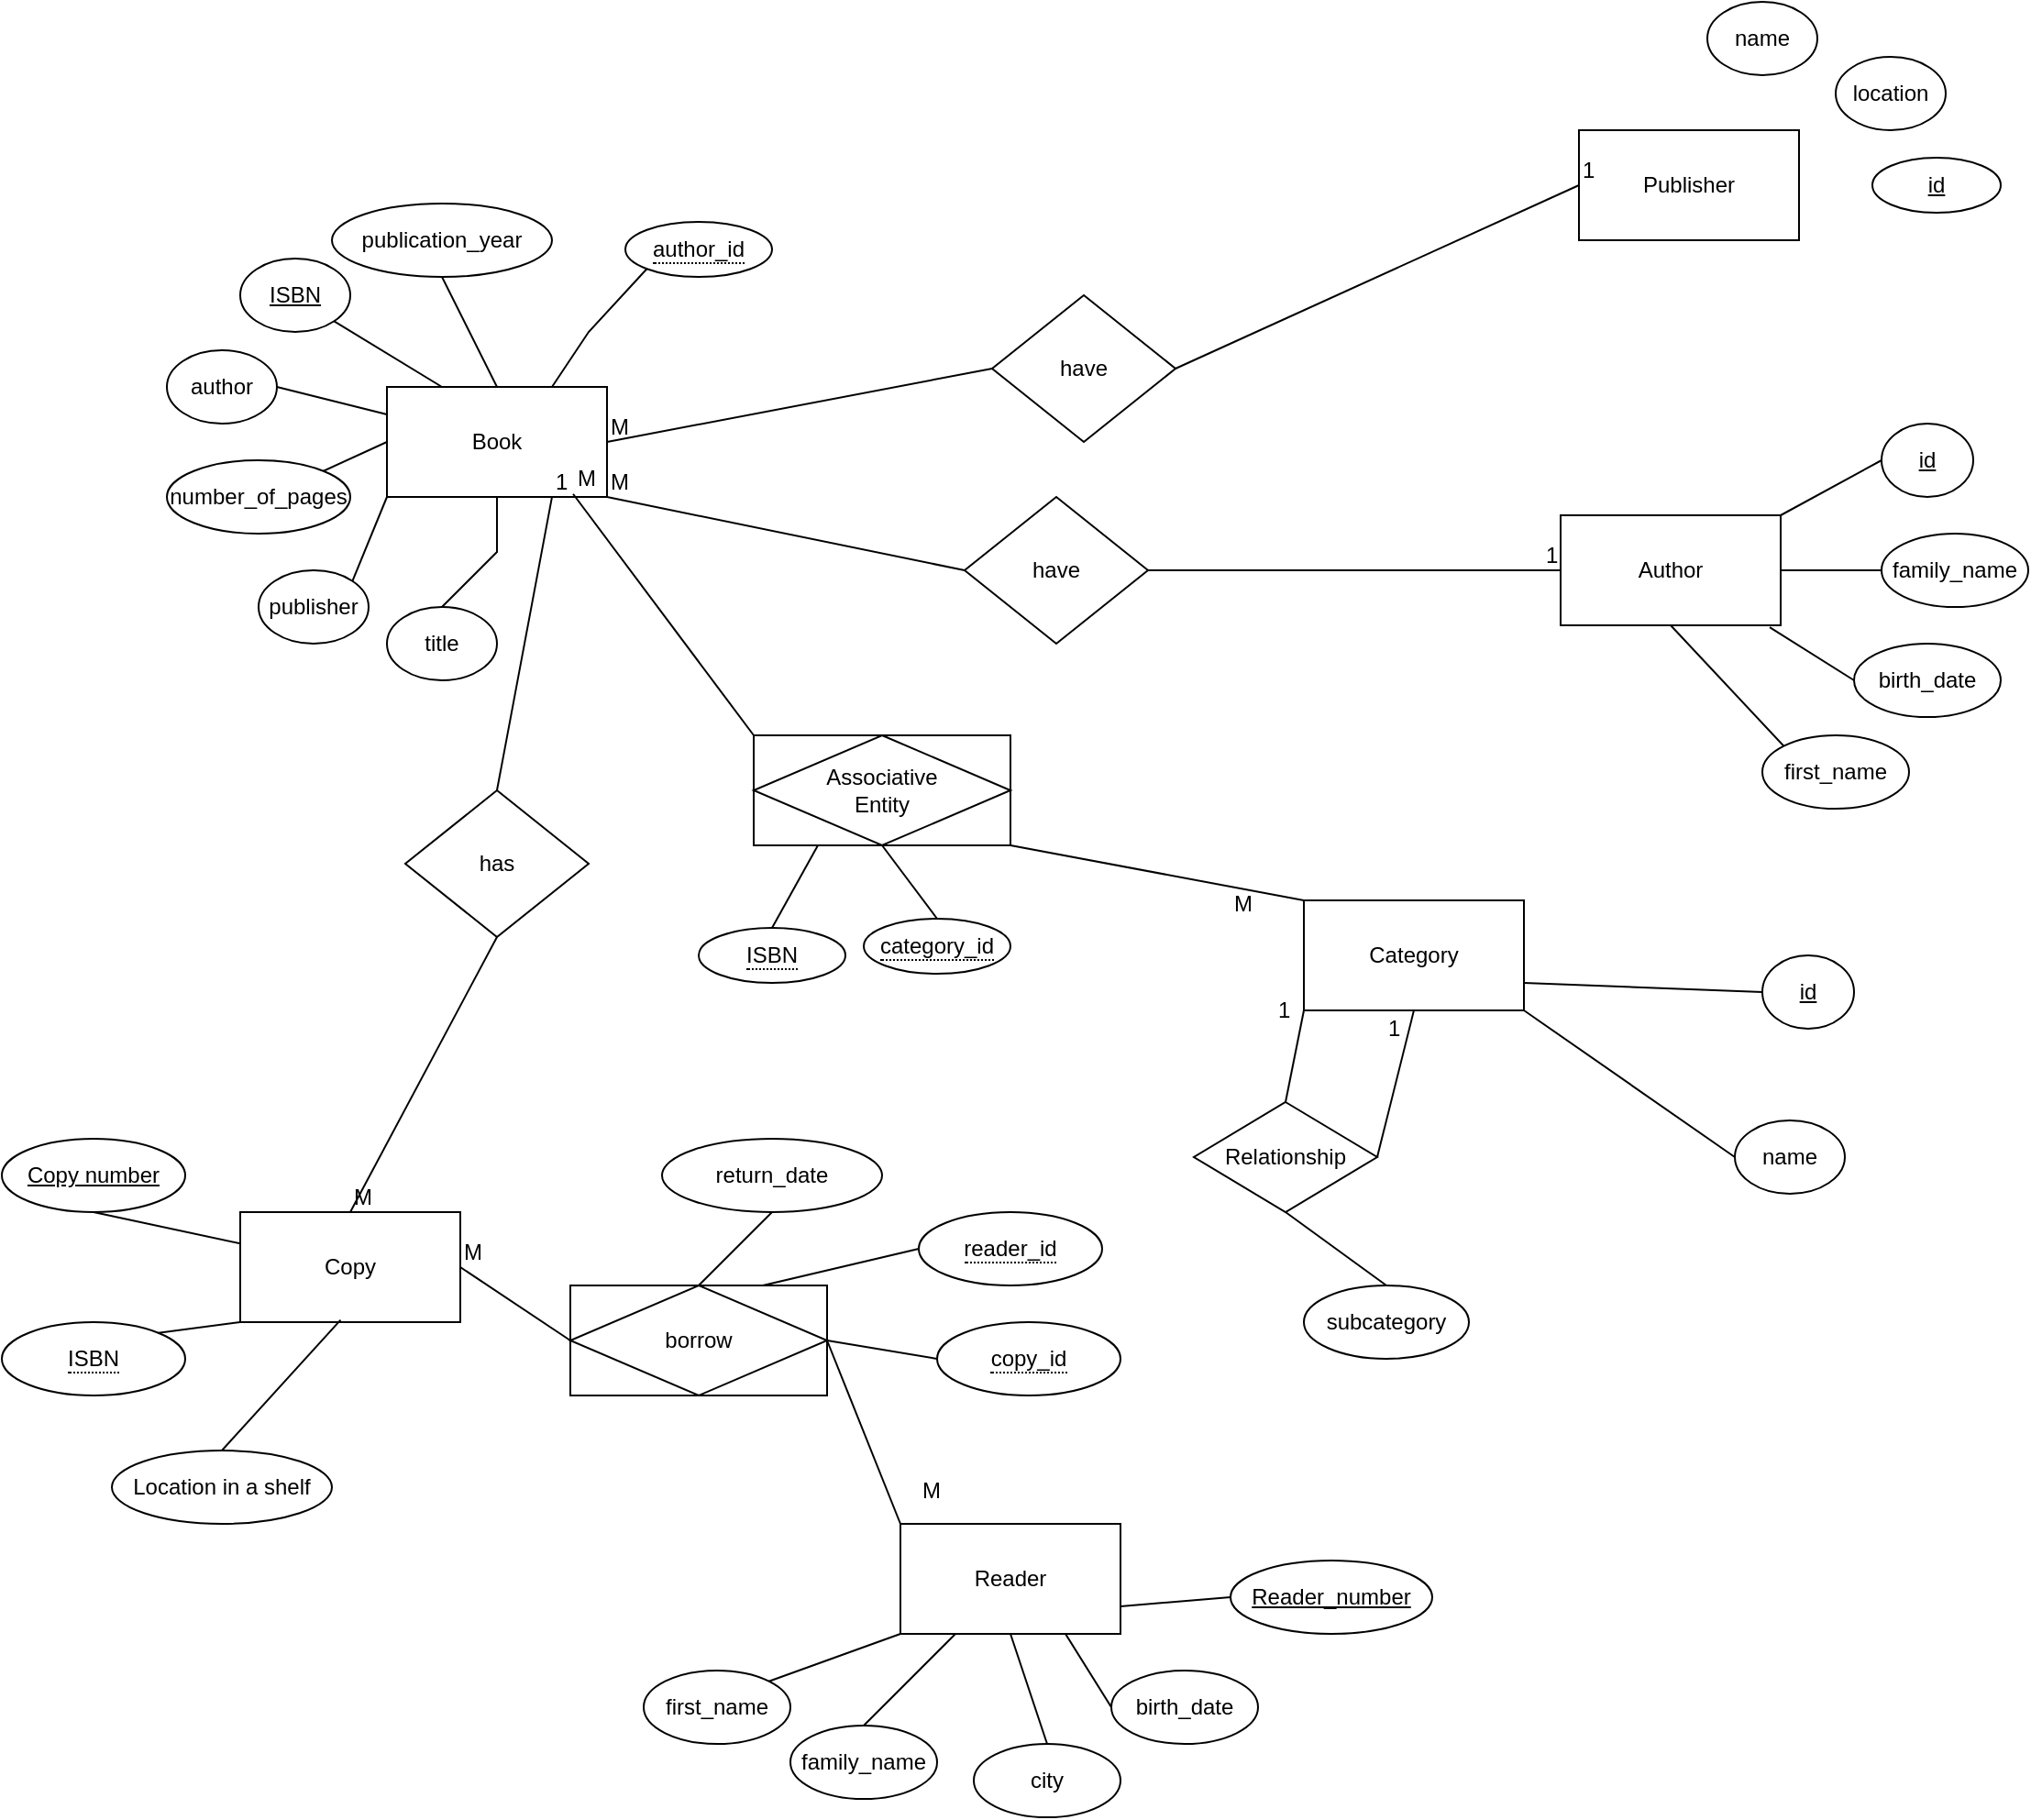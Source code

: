 <mxfile version="21.2.8" type="device">
  <diagram name="Page-1" id="m1ZXuR15QqlD00_VXt2B">
    <mxGraphModel dx="1405" dy="994" grid="1" gridSize="10" guides="1" tooltips="1" connect="1" arrows="1" fold="1" page="1" pageScale="1" pageWidth="850" pageHeight="1100" math="0" shadow="0">
      <root>
        <mxCell id="0" />
        <mxCell id="1" parent="0" />
        <mxCell id="2bNUJM0Tw6NKzzx5I3rB-2" value="Reader" style="rounded=0;whiteSpace=wrap;html=1;" vertex="1" parent="1">
          <mxGeometry x="290" y="850" width="120" height="60" as="geometry" />
        </mxCell>
        <mxCell id="2bNUJM0Tw6NKzzx5I3rB-3" value="Category" style="rounded=0;whiteSpace=wrap;html=1;" vertex="1" parent="1">
          <mxGeometry x="510" y="510" width="120" height="60" as="geometry" />
        </mxCell>
        <mxCell id="2bNUJM0Tw6NKzzx5I3rB-4" value="Author" style="rounded=0;whiteSpace=wrap;html=1;" vertex="1" parent="1">
          <mxGeometry x="650" y="300" width="120" height="60" as="geometry" />
        </mxCell>
        <mxCell id="2bNUJM0Tw6NKzzx5I3rB-5" value="Publisher" style="rounded=0;whiteSpace=wrap;html=1;" vertex="1" parent="1">
          <mxGeometry x="660" y="90" width="120" height="60" as="geometry" />
        </mxCell>
        <mxCell id="2bNUJM0Tw6NKzzx5I3rB-6" value="Copy" style="rounded=0;whiteSpace=wrap;html=1;" vertex="1" parent="1">
          <mxGeometry x="-70" y="680" width="120" height="60" as="geometry" />
        </mxCell>
        <mxCell id="2bNUJM0Tw6NKzzx5I3rB-7" value="Book" style="rounded=0;whiteSpace=wrap;html=1;" vertex="1" parent="1">
          <mxGeometry x="10" y="230" width="120" height="60" as="geometry" />
        </mxCell>
        <mxCell id="2bNUJM0Tw6NKzzx5I3rB-9" value="&lt;u&gt;ISBN&lt;/u&gt;" style="ellipse;whiteSpace=wrap;html=1;" vertex="1" parent="1">
          <mxGeometry x="-70" y="160" width="60" height="40" as="geometry" />
        </mxCell>
        <mxCell id="2bNUJM0Tw6NKzzx5I3rB-10" value="publication_year" style="ellipse;whiteSpace=wrap;html=1;" vertex="1" parent="1">
          <mxGeometry x="-20" y="130" width="120" height="40" as="geometry" />
        </mxCell>
        <mxCell id="2bNUJM0Tw6NKzzx5I3rB-12" value="title" style="ellipse;whiteSpace=wrap;html=1;" vertex="1" parent="1">
          <mxGeometry x="10" y="350" width="60" height="40" as="geometry" />
        </mxCell>
        <mxCell id="2bNUJM0Tw6NKzzx5I3rB-13" value="author" style="ellipse;whiteSpace=wrap;html=1;" vertex="1" parent="1">
          <mxGeometry x="-110" y="210" width="60" height="40" as="geometry" />
        </mxCell>
        <mxCell id="2bNUJM0Tw6NKzzx5I3rB-14" value="number_of_pages" style="ellipse;whiteSpace=wrap;html=1;" vertex="1" parent="1">
          <mxGeometry x="-110" y="270" width="100" height="40" as="geometry" />
        </mxCell>
        <mxCell id="2bNUJM0Tw6NKzzx5I3rB-15" value="publisher" style="ellipse;whiteSpace=wrap;html=1;" vertex="1" parent="1">
          <mxGeometry x="-60" y="330" width="60" height="40" as="geometry" />
        </mxCell>
        <mxCell id="2bNUJM0Tw6NKzzx5I3rB-16" value="&lt;u&gt;Copy number&lt;/u&gt;" style="ellipse;whiteSpace=wrap;html=1;" vertex="1" parent="1">
          <mxGeometry x="-200" y="640" width="100" height="40" as="geometry" />
        </mxCell>
        <mxCell id="2bNUJM0Tw6NKzzx5I3rB-17" value="Location in a shelf" style="ellipse;whiteSpace=wrap;html=1;" vertex="1" parent="1">
          <mxGeometry x="-140" y="810" width="120" height="40" as="geometry" />
        </mxCell>
        <mxCell id="2bNUJM0Tw6NKzzx5I3rB-19" value="&lt;span style=&quot;border-bottom: 1px dotted&quot;&gt;ISBN&lt;/span&gt;" style="ellipse;whiteSpace=wrap;html=1;align=center;" vertex="1" parent="1">
          <mxGeometry x="-200" y="740" width="100" height="40" as="geometry" />
        </mxCell>
        <mxCell id="2bNUJM0Tw6NKzzx5I3rB-21" value="name" style="ellipse;whiteSpace=wrap;html=1;" vertex="1" parent="1">
          <mxGeometry x="730" y="20" width="60" height="40" as="geometry" />
        </mxCell>
        <mxCell id="2bNUJM0Tw6NKzzx5I3rB-22" value="location" style="ellipse;whiteSpace=wrap;html=1;" vertex="1" parent="1">
          <mxGeometry x="800" y="50" width="60" height="40" as="geometry" />
        </mxCell>
        <mxCell id="2bNUJM0Tw6NKzzx5I3rB-23" value="id" style="ellipse;whiteSpace=wrap;html=1;align=center;fontStyle=4;" vertex="1" parent="1">
          <mxGeometry x="820" y="105" width="70" height="30" as="geometry" />
        </mxCell>
        <mxCell id="2bNUJM0Tw6NKzzx5I3rB-24" value="id" style="ellipse;whiteSpace=wrap;html=1;align=center;fontStyle=4;" vertex="1" parent="1">
          <mxGeometry x="825" y="250" width="50" height="40" as="geometry" />
        </mxCell>
        <mxCell id="2bNUJM0Tw6NKzzx5I3rB-25" value="first_name" style="ellipse;whiteSpace=wrap;html=1;align=center;" vertex="1" parent="1">
          <mxGeometry x="760" y="420" width="80" height="40" as="geometry" />
        </mxCell>
        <mxCell id="2bNUJM0Tw6NKzzx5I3rB-27" value="birth_date" style="ellipse;whiteSpace=wrap;html=1;align=center;" vertex="1" parent="1">
          <mxGeometry x="810" y="370" width="80" height="40" as="geometry" />
        </mxCell>
        <mxCell id="2bNUJM0Tw6NKzzx5I3rB-29" value="name" style="ellipse;whiteSpace=wrap;html=1;" vertex="1" parent="1">
          <mxGeometry x="745" y="630" width="60" height="40" as="geometry" />
        </mxCell>
        <mxCell id="2bNUJM0Tw6NKzzx5I3rB-32" value="id" style="ellipse;whiteSpace=wrap;html=1;align=center;fontStyle=4;" vertex="1" parent="1">
          <mxGeometry x="760" y="540" width="50" height="40" as="geometry" />
        </mxCell>
        <mxCell id="2bNUJM0Tw6NKzzx5I3rB-33" value="subcategory" style="ellipse;whiteSpace=wrap;html=1;" vertex="1" parent="1">
          <mxGeometry x="510" y="720" width="90" height="40" as="geometry" />
        </mxCell>
        <mxCell id="2bNUJM0Tw6NKzzx5I3rB-34" value="first_name" style="ellipse;whiteSpace=wrap;html=1;align=center;" vertex="1" parent="1">
          <mxGeometry x="150" y="930" width="80" height="40" as="geometry" />
        </mxCell>
        <mxCell id="2bNUJM0Tw6NKzzx5I3rB-35" value="family_name" style="ellipse;whiteSpace=wrap;html=1;align=center;" vertex="1" parent="1">
          <mxGeometry x="230" y="960" width="80" height="40" as="geometry" />
        </mxCell>
        <mxCell id="2bNUJM0Tw6NKzzx5I3rB-36" value="city" style="ellipse;whiteSpace=wrap;html=1;align=center;" vertex="1" parent="1">
          <mxGeometry x="330" y="970" width="80" height="40" as="geometry" />
        </mxCell>
        <mxCell id="2bNUJM0Tw6NKzzx5I3rB-37" value="birth_date" style="ellipse;whiteSpace=wrap;html=1;align=center;" vertex="1" parent="1">
          <mxGeometry x="405" y="930" width="80" height="40" as="geometry" />
        </mxCell>
        <mxCell id="2bNUJM0Tw6NKzzx5I3rB-38" value="&lt;u&gt;Reader_number&lt;/u&gt;" style="ellipse;whiteSpace=wrap;html=1;align=center;" vertex="1" parent="1">
          <mxGeometry x="470" y="870" width="110" height="40" as="geometry" />
        </mxCell>
        <mxCell id="2bNUJM0Tw6NKzzx5I3rB-40" value="" style="endArrow=none;html=1;rounded=0;entryX=0.5;entryY=0;entryDx=0;entryDy=0;exitX=0.75;exitY=1;exitDx=0;exitDy=0;" edge="1" parent="1" source="2bNUJM0Tw6NKzzx5I3rB-7" target="2bNUJM0Tw6NKzzx5I3rB-43">
          <mxGeometry relative="1" as="geometry">
            <mxPoint x="250" y="300" as="sourcePoint" />
            <mxPoint x="410" y="300" as="targetPoint" />
          </mxGeometry>
        </mxCell>
        <mxCell id="2bNUJM0Tw6NKzzx5I3rB-41" value="1" style="resizable=0;html=1;whiteSpace=wrap;align=left;verticalAlign=bottom;" connectable="0" vertex="1" parent="2bNUJM0Tw6NKzzx5I3rB-40">
          <mxGeometry x="-1" relative="1" as="geometry" />
        </mxCell>
        <mxCell id="2bNUJM0Tw6NKzzx5I3rB-43" value="has" style="rhombus;whiteSpace=wrap;html=1;" vertex="1" parent="1">
          <mxGeometry x="20" y="450" width="100" height="80" as="geometry" />
        </mxCell>
        <mxCell id="2bNUJM0Tw6NKzzx5I3rB-46" value="" style="endArrow=none;html=1;rounded=0;entryX=0.5;entryY=1;entryDx=0;entryDy=0;exitX=0.5;exitY=0;exitDx=0;exitDy=0;" edge="1" parent="1" source="2bNUJM0Tw6NKzzx5I3rB-6" target="2bNUJM0Tw6NKzzx5I3rB-43">
          <mxGeometry relative="1" as="geometry">
            <mxPoint x="140" y="240" as="sourcePoint" />
            <mxPoint x="280" y="170" as="targetPoint" />
          </mxGeometry>
        </mxCell>
        <mxCell id="2bNUJM0Tw6NKzzx5I3rB-47" value="M" style="resizable=0;html=1;whiteSpace=wrap;align=left;verticalAlign=bottom;" connectable="0" vertex="1" parent="2bNUJM0Tw6NKzzx5I3rB-46">
          <mxGeometry x="-1" relative="1" as="geometry" />
        </mxCell>
        <mxCell id="2bNUJM0Tw6NKzzx5I3rB-48" value="" style="resizable=0;html=1;whiteSpace=wrap;align=right;verticalAlign=bottom;" connectable="0" vertex="1" parent="2bNUJM0Tw6NKzzx5I3rB-46">
          <mxGeometry x="1" relative="1" as="geometry" />
        </mxCell>
        <mxCell id="2bNUJM0Tw6NKzzx5I3rB-50" value="" style="endArrow=none;html=1;rounded=0;entryX=0.5;entryY=0;entryDx=0;entryDy=0;exitX=0.456;exitY=0.98;exitDx=0;exitDy=0;exitPerimeter=0;" edge="1" parent="1" source="2bNUJM0Tw6NKzzx5I3rB-6" target="2bNUJM0Tw6NKzzx5I3rB-17">
          <mxGeometry width="50" height="50" relative="1" as="geometry">
            <mxPoint x="-120" y="640" as="sourcePoint" />
            <mxPoint x="-70" y="590" as="targetPoint" />
          </mxGeometry>
        </mxCell>
        <mxCell id="2bNUJM0Tw6NKzzx5I3rB-51" value="" style="endArrow=none;html=1;rounded=0;entryX=0.5;entryY=1;entryDx=0;entryDy=0;" edge="1" parent="1" source="2bNUJM0Tw6NKzzx5I3rB-6" target="2bNUJM0Tw6NKzzx5I3rB-16">
          <mxGeometry width="50" height="50" relative="1" as="geometry">
            <mxPoint x="-10" y="610" as="sourcePoint" />
            <mxPoint x="-78" y="574" as="targetPoint" />
          </mxGeometry>
        </mxCell>
        <mxCell id="2bNUJM0Tw6NKzzx5I3rB-52" value="" style="endArrow=none;html=1;rounded=0;entryX=1;entryY=0;entryDx=0;entryDy=0;exitX=0;exitY=1;exitDx=0;exitDy=0;" edge="1" parent="1" source="2bNUJM0Tw6NKzzx5I3rB-6" target="2bNUJM0Tw6NKzzx5I3rB-19">
          <mxGeometry width="50" height="50" relative="1" as="geometry">
            <mxPoint x="20" y="610" as="sourcePoint" />
            <mxPoint y="540" as="targetPoint" />
          </mxGeometry>
        </mxCell>
        <mxCell id="2bNUJM0Tw6NKzzx5I3rB-53" value="" style="endArrow=none;html=1;rounded=0;entryX=0.5;entryY=1;entryDx=0;entryDy=0;exitX=0.5;exitY=0;exitDx=0;exitDy=0;" edge="1" parent="1" source="2bNUJM0Tw6NKzzx5I3rB-7" target="2bNUJM0Tw6NKzzx5I3rB-10">
          <mxGeometry width="50" height="50" relative="1" as="geometry">
            <mxPoint x="120" y="230" as="sourcePoint" />
            <mxPoint x="170" y="180" as="targetPoint" />
          </mxGeometry>
        </mxCell>
        <mxCell id="2bNUJM0Tw6NKzzx5I3rB-54" value="" style="endArrow=none;html=1;rounded=0;entryX=1;entryY=1;entryDx=0;entryDy=0;exitX=0.25;exitY=0;exitDx=0;exitDy=0;" edge="1" parent="1" source="2bNUJM0Tw6NKzzx5I3rB-7" target="2bNUJM0Tw6NKzzx5I3rB-9">
          <mxGeometry width="50" height="50" relative="1" as="geometry">
            <mxPoint x="80" y="240" as="sourcePoint" />
            <mxPoint x="50" y="180" as="targetPoint" />
          </mxGeometry>
        </mxCell>
        <mxCell id="2bNUJM0Tw6NKzzx5I3rB-55" value="" style="endArrow=none;html=1;rounded=0;entryX=1;entryY=0.5;entryDx=0;entryDy=0;exitX=0;exitY=0.25;exitDx=0;exitDy=0;" edge="1" parent="1" source="2bNUJM0Tw6NKzzx5I3rB-7" target="2bNUJM0Tw6NKzzx5I3rB-13">
          <mxGeometry width="50" height="50" relative="1" as="geometry">
            <mxPoint x="50" y="240" as="sourcePoint" />
            <mxPoint x="-9" y="204" as="targetPoint" />
          </mxGeometry>
        </mxCell>
        <mxCell id="2bNUJM0Tw6NKzzx5I3rB-56" value="" style="endArrow=none;html=1;rounded=0;entryX=1;entryY=0;entryDx=0;entryDy=0;exitX=0;exitY=0.5;exitDx=0;exitDy=0;" edge="1" parent="1" source="2bNUJM0Tw6NKzzx5I3rB-7" target="2bNUJM0Tw6NKzzx5I3rB-14">
          <mxGeometry width="50" height="50" relative="1" as="geometry">
            <mxPoint x="20" y="255" as="sourcePoint" />
            <mxPoint x="-40" y="240" as="targetPoint" />
          </mxGeometry>
        </mxCell>
        <mxCell id="2bNUJM0Tw6NKzzx5I3rB-57" value="" style="endArrow=none;html=1;rounded=0;entryX=1;entryY=0;entryDx=0;entryDy=0;exitX=0;exitY=1;exitDx=0;exitDy=0;" edge="1" parent="1" source="2bNUJM0Tw6NKzzx5I3rB-7" target="2bNUJM0Tw6NKzzx5I3rB-15">
          <mxGeometry width="50" height="50" relative="1" as="geometry">
            <mxPoint x="20" y="270" as="sourcePoint" />
            <mxPoint x="-15" y="286" as="targetPoint" />
          </mxGeometry>
        </mxCell>
        <mxCell id="2bNUJM0Tw6NKzzx5I3rB-58" value="" style="endArrow=none;html=1;rounded=0;entryX=0.5;entryY=0;entryDx=0;entryDy=0;exitX=0.5;exitY=1;exitDx=0;exitDy=0;" edge="1" parent="1" source="2bNUJM0Tw6NKzzx5I3rB-7" target="2bNUJM0Tw6NKzzx5I3rB-12">
          <mxGeometry width="50" height="50" relative="1" as="geometry">
            <mxPoint x="20" y="300" as="sourcePoint" />
            <mxPoint x="21" y="346" as="targetPoint" />
            <Array as="points">
              <mxPoint x="70" y="320" />
            </Array>
          </mxGeometry>
        </mxCell>
        <mxCell id="2bNUJM0Tw6NKzzx5I3rB-59" value="family_name" style="ellipse;whiteSpace=wrap;html=1;align=center;" vertex="1" parent="1">
          <mxGeometry x="825" y="310" width="80" height="40" as="geometry" />
        </mxCell>
        <mxCell id="2bNUJM0Tw6NKzzx5I3rB-60" value="have" style="rhombus;whiteSpace=wrap;html=1;" vertex="1" parent="1">
          <mxGeometry x="325" y="290" width="100" height="80" as="geometry" />
        </mxCell>
        <mxCell id="2bNUJM0Tw6NKzzx5I3rB-61" value="" style="endArrow=none;html=1;rounded=0;entryX=1;entryY=0.5;entryDx=0;entryDy=0;exitX=0;exitY=0.5;exitDx=0;exitDy=0;" edge="1" parent="1" source="2bNUJM0Tw6NKzzx5I3rB-4" target="2bNUJM0Tw6NKzzx5I3rB-60">
          <mxGeometry relative="1" as="geometry">
            <mxPoint x="140" y="240" as="sourcePoint" />
            <mxPoint x="310" y="190" as="targetPoint" />
          </mxGeometry>
        </mxCell>
        <mxCell id="2bNUJM0Tw6NKzzx5I3rB-62" value="1" style="resizable=0;html=1;whiteSpace=wrap;align=left;verticalAlign=bottom;" connectable="0" vertex="1" parent="2bNUJM0Tw6NKzzx5I3rB-61">
          <mxGeometry x="-1" relative="1" as="geometry">
            <mxPoint x="-10" as="offset" />
          </mxGeometry>
        </mxCell>
        <mxCell id="2bNUJM0Tw6NKzzx5I3rB-64" value="" style="endArrow=none;html=1;rounded=0;entryX=0;entryY=0.5;entryDx=0;entryDy=0;exitX=1;exitY=1;exitDx=0;exitDy=0;" edge="1" parent="1" source="2bNUJM0Tw6NKzzx5I3rB-7" target="2bNUJM0Tw6NKzzx5I3rB-60">
          <mxGeometry relative="1" as="geometry">
            <mxPoint x="410" y="10" as="sourcePoint" />
            <mxPoint x="310" y="110" as="targetPoint" />
          </mxGeometry>
        </mxCell>
        <mxCell id="2bNUJM0Tw6NKzzx5I3rB-65" value="M" style="resizable=0;html=1;whiteSpace=wrap;align=left;verticalAlign=bottom;" connectable="0" vertex="1" parent="2bNUJM0Tw6NKzzx5I3rB-64">
          <mxGeometry x="-1" relative="1" as="geometry" />
        </mxCell>
        <mxCell id="2bNUJM0Tw6NKzzx5I3rB-66" value="" style="resizable=0;html=1;whiteSpace=wrap;align=right;verticalAlign=bottom;" connectable="0" vertex="1" parent="2bNUJM0Tw6NKzzx5I3rB-64">
          <mxGeometry x="1" relative="1" as="geometry" />
        </mxCell>
        <mxCell id="2bNUJM0Tw6NKzzx5I3rB-70" value="&lt;span style=&quot;border-bottom: 1px dotted&quot;&gt;author_id&lt;/span&gt;" style="ellipse;whiteSpace=wrap;html=1;align=center;" vertex="1" parent="1">
          <mxGeometry x="140" y="140" width="80" height="30" as="geometry" />
        </mxCell>
        <mxCell id="2bNUJM0Tw6NKzzx5I3rB-71" value="" style="endArrow=none;html=1;rounded=0;entryX=0;entryY=1;entryDx=0;entryDy=0;exitX=0.75;exitY=0;exitDx=0;exitDy=0;" edge="1" parent="1" source="2bNUJM0Tw6NKzzx5I3rB-7" target="2bNUJM0Tw6NKzzx5I3rB-70">
          <mxGeometry width="50" height="50" relative="1" as="geometry">
            <mxPoint x="80" y="300" as="sourcePoint" />
            <mxPoint x="70" y="350" as="targetPoint" />
            <Array as="points">
              <mxPoint x="120" y="200" />
            </Array>
          </mxGeometry>
        </mxCell>
        <mxCell id="2bNUJM0Tw6NKzzx5I3rB-73" value="have" style="rhombus;whiteSpace=wrap;html=1;" vertex="1" parent="1">
          <mxGeometry x="340" y="180" width="100" height="80" as="geometry" />
        </mxCell>
        <mxCell id="2bNUJM0Tw6NKzzx5I3rB-74" value="" style="endArrow=none;html=1;rounded=0;entryX=0;entryY=0.5;entryDx=0;entryDy=0;exitX=1;exitY=0.5;exitDx=0;exitDy=0;" edge="1" parent="1" source="2bNUJM0Tw6NKzzx5I3rB-7" target="2bNUJM0Tw6NKzzx5I3rB-73">
          <mxGeometry relative="1" as="geometry">
            <mxPoint x="140" y="300" as="sourcePoint" />
            <mxPoint x="335" y="340" as="targetPoint" />
          </mxGeometry>
        </mxCell>
        <mxCell id="2bNUJM0Tw6NKzzx5I3rB-75" value="M" style="resizable=0;html=1;whiteSpace=wrap;align=left;verticalAlign=bottom;" connectable="0" vertex="1" parent="2bNUJM0Tw6NKzzx5I3rB-74">
          <mxGeometry x="-1" relative="1" as="geometry" />
        </mxCell>
        <mxCell id="2bNUJM0Tw6NKzzx5I3rB-76" value="" style="resizable=0;html=1;whiteSpace=wrap;align=right;verticalAlign=bottom;" connectable="0" vertex="1" parent="2bNUJM0Tw6NKzzx5I3rB-74">
          <mxGeometry x="1" relative="1" as="geometry" />
        </mxCell>
        <mxCell id="2bNUJM0Tw6NKzzx5I3rB-77" value="" style="endArrow=none;html=1;rounded=0;entryX=1;entryY=0.5;entryDx=0;entryDy=0;exitX=0;exitY=0.5;exitDx=0;exitDy=0;" edge="1" parent="1" source="2bNUJM0Tw6NKzzx5I3rB-5" target="2bNUJM0Tw6NKzzx5I3rB-73">
          <mxGeometry relative="1" as="geometry">
            <mxPoint x="660" y="340" as="sourcePoint" />
            <mxPoint x="435" y="340" as="targetPoint" />
          </mxGeometry>
        </mxCell>
        <mxCell id="2bNUJM0Tw6NKzzx5I3rB-78" value="1" style="resizable=0;html=1;whiteSpace=wrap;align=left;verticalAlign=bottom;" connectable="0" vertex="1" parent="2bNUJM0Tw6NKzzx5I3rB-77">
          <mxGeometry x="-1" relative="1" as="geometry" />
        </mxCell>
        <mxCell id="2bNUJM0Tw6NKzzx5I3rB-81" value="" style="endArrow=none;html=1;rounded=0;exitX=0;exitY=0.5;exitDx=0;exitDy=0;entryX=1;entryY=1;entryDx=0;entryDy=0;" edge="1" parent="1" source="2bNUJM0Tw6NKzzx5I3rB-29" target="2bNUJM0Tw6NKzzx5I3rB-3">
          <mxGeometry width="50" height="50" relative="1" as="geometry">
            <mxPoint x="555" y="630" as="sourcePoint" />
            <mxPoint x="580" y="600" as="targetPoint" />
          </mxGeometry>
        </mxCell>
        <mxCell id="2bNUJM0Tw6NKzzx5I3rB-82" value="" style="endArrow=none;html=1;rounded=0;exitX=0;exitY=0.5;exitDx=0;exitDy=0;entryX=1;entryY=0.75;entryDx=0;entryDy=0;" edge="1" parent="1" source="2bNUJM0Tw6NKzzx5I3rB-32" target="2bNUJM0Tw6NKzzx5I3rB-3">
          <mxGeometry width="50" height="50" relative="1" as="geometry">
            <mxPoint x="660" y="610" as="sourcePoint" />
            <mxPoint x="640" y="580" as="targetPoint" />
          </mxGeometry>
        </mxCell>
        <mxCell id="2bNUJM0Tw6NKzzx5I3rB-84" value="Relationship" style="shape=rhombus;perimeter=rhombusPerimeter;whiteSpace=wrap;html=1;align=center;" vertex="1" parent="1">
          <mxGeometry x="450" y="620" width="100" height="60" as="geometry" />
        </mxCell>
        <mxCell id="2bNUJM0Tw6NKzzx5I3rB-85" value="" style="endArrow=none;html=1;rounded=0;entryX=0;entryY=1;entryDx=0;entryDy=0;exitX=0.5;exitY=0;exitDx=0;exitDy=0;" edge="1" parent="1" source="2bNUJM0Tw6NKzzx5I3rB-84" target="2bNUJM0Tw6NKzzx5I3rB-3">
          <mxGeometry width="50" height="50" relative="1" as="geometry">
            <mxPoint x="430" y="620" as="sourcePoint" />
            <mxPoint x="480" y="570" as="targetPoint" />
          </mxGeometry>
        </mxCell>
        <mxCell id="2bNUJM0Tw6NKzzx5I3rB-86" value="" style="endArrow=none;html=1;rounded=0;entryX=0.5;entryY=1;entryDx=0;entryDy=0;exitX=1;exitY=0.5;exitDx=0;exitDy=0;" edge="1" parent="1" source="2bNUJM0Tw6NKzzx5I3rB-84" target="2bNUJM0Tw6NKzzx5I3rB-3">
          <mxGeometry width="50" height="50" relative="1" as="geometry">
            <mxPoint x="510" y="630" as="sourcePoint" />
            <mxPoint x="520" y="580" as="targetPoint" />
          </mxGeometry>
        </mxCell>
        <mxCell id="2bNUJM0Tw6NKzzx5I3rB-87" value="" style="endArrow=none;html=1;rounded=0;entryX=0.5;entryY=1;entryDx=0;entryDy=0;exitX=0.5;exitY=0;exitDx=0;exitDy=0;" edge="1" parent="1" source="2bNUJM0Tw6NKzzx5I3rB-33" target="2bNUJM0Tw6NKzzx5I3rB-84">
          <mxGeometry width="50" height="50" relative="1" as="geometry">
            <mxPoint x="560" y="660" as="sourcePoint" />
            <mxPoint x="580" y="580" as="targetPoint" />
          </mxGeometry>
        </mxCell>
        <mxCell id="2bNUJM0Tw6NKzzx5I3rB-88" value="1" style="text;strokeColor=none;fillColor=none;align=left;verticalAlign=middle;spacingLeft=4;spacingRight=4;overflow=hidden;points=[[0,0.5],[1,0.5]];portConstraint=eastwest;rotatable=0;whiteSpace=wrap;html=1;" vertex="1" parent="1">
          <mxGeometry x="490" y="560" width="20" height="20" as="geometry" />
        </mxCell>
        <mxCell id="2bNUJM0Tw6NKzzx5I3rB-90" value="1" style="text;strokeColor=none;fillColor=none;align=left;verticalAlign=middle;spacingLeft=4;spacingRight=4;overflow=hidden;points=[[0,0.5],[1,0.5]];portConstraint=eastwest;rotatable=0;whiteSpace=wrap;html=1;" vertex="1" parent="1">
          <mxGeometry x="550" y="570" width="20" height="20" as="geometry" />
        </mxCell>
        <mxCell id="2bNUJM0Tw6NKzzx5I3rB-91" value="" style="endArrow=none;html=1;rounded=0;exitX=0;exitY=0;exitDx=0;exitDy=0;entryX=0.5;entryY=1;entryDx=0;entryDy=0;" edge="1" parent="1" source="2bNUJM0Tw6NKzzx5I3rB-25" target="2bNUJM0Tw6NKzzx5I3rB-4">
          <mxGeometry width="50" height="50" relative="1" as="geometry">
            <mxPoint x="800" y="405" as="sourcePoint" />
            <mxPoint x="670" y="400" as="targetPoint" />
          </mxGeometry>
        </mxCell>
        <mxCell id="2bNUJM0Tw6NKzzx5I3rB-92" value="" style="endArrow=none;html=1;rounded=0;exitX=0;exitY=0.5;exitDx=0;exitDy=0;entryX=0.95;entryY=1.017;entryDx=0;entryDy=0;entryPerimeter=0;" edge="1" parent="1" source="2bNUJM0Tw6NKzzx5I3rB-27" target="2bNUJM0Tw6NKzzx5I3rB-4">
          <mxGeometry width="50" height="50" relative="1" as="geometry">
            <mxPoint x="782" y="436" as="sourcePoint" />
            <mxPoint x="720" y="370" as="targetPoint" />
          </mxGeometry>
        </mxCell>
        <mxCell id="2bNUJM0Tw6NKzzx5I3rB-93" value="" style="endArrow=none;html=1;rounded=0;exitX=0;exitY=0.5;exitDx=0;exitDy=0;entryX=1;entryY=0.5;entryDx=0;entryDy=0;" edge="1" parent="1" source="2bNUJM0Tw6NKzzx5I3rB-59" target="2bNUJM0Tw6NKzzx5I3rB-4">
          <mxGeometry width="50" height="50" relative="1" as="geometry">
            <mxPoint x="820" y="400" as="sourcePoint" />
            <mxPoint x="774" y="371" as="targetPoint" />
          </mxGeometry>
        </mxCell>
        <mxCell id="2bNUJM0Tw6NKzzx5I3rB-94" value="" style="endArrow=none;html=1;rounded=0;exitX=0;exitY=0.5;exitDx=0;exitDy=0;entryX=1;entryY=0;entryDx=0;entryDy=0;" edge="1" parent="1" source="2bNUJM0Tw6NKzzx5I3rB-24" target="2bNUJM0Tw6NKzzx5I3rB-4">
          <mxGeometry width="50" height="50" relative="1" as="geometry">
            <mxPoint x="835" y="340" as="sourcePoint" />
            <mxPoint x="780" y="340" as="targetPoint" />
          </mxGeometry>
        </mxCell>
        <mxCell id="2bNUJM0Tw6NKzzx5I3rB-96" value="" style="endArrow=none;html=1;rounded=0;entryX=0;entryY=0.5;entryDx=0;entryDy=0;exitX=1;exitY=0.5;exitDx=0;exitDy=0;" edge="1" parent="1" source="2bNUJM0Tw6NKzzx5I3rB-6" target="2bNUJM0Tw6NKzzx5I3rB-113">
          <mxGeometry relative="1" as="geometry">
            <mxPoint y="690" as="sourcePoint" />
            <mxPoint x="120" y="750" as="targetPoint" />
          </mxGeometry>
        </mxCell>
        <mxCell id="2bNUJM0Tw6NKzzx5I3rB-97" value="M" style="resizable=0;html=1;whiteSpace=wrap;align=left;verticalAlign=bottom;" connectable="0" vertex="1" parent="2bNUJM0Tw6NKzzx5I3rB-96">
          <mxGeometry x="-1" relative="1" as="geometry" />
        </mxCell>
        <mxCell id="2bNUJM0Tw6NKzzx5I3rB-98" value="" style="resizable=0;html=1;whiteSpace=wrap;align=right;verticalAlign=bottom;" connectable="0" vertex="1" parent="2bNUJM0Tw6NKzzx5I3rB-96">
          <mxGeometry x="1" relative="1" as="geometry" />
        </mxCell>
        <mxCell id="2bNUJM0Tw6NKzzx5I3rB-99" value="" style="endArrow=none;html=1;rounded=0;entryX=0;entryY=0;entryDx=0;entryDy=0;exitX=1;exitY=0.5;exitDx=0;exitDy=0;" edge="1" parent="1" source="2bNUJM0Tw6NKzzx5I3rB-113" target="2bNUJM0Tw6NKzzx5I3rB-2">
          <mxGeometry relative="1" as="geometry">
            <mxPoint x="195" y="770" as="sourcePoint" />
            <mxPoint x="130" y="760" as="targetPoint" />
          </mxGeometry>
        </mxCell>
        <mxCell id="2bNUJM0Tw6NKzzx5I3rB-100" value="M" style="resizable=0;html=1;whiteSpace=wrap;align=left;verticalAlign=bottom;" connectable="0" vertex="1" parent="2bNUJM0Tw6NKzzx5I3rB-99">
          <mxGeometry x="-1" relative="1" as="geometry">
            <mxPoint x="50" y="90" as="offset" />
          </mxGeometry>
        </mxCell>
        <mxCell id="2bNUJM0Tw6NKzzx5I3rB-101" value="" style="resizable=0;html=1;whiteSpace=wrap;align=right;verticalAlign=bottom;" connectable="0" vertex="1" parent="2bNUJM0Tw6NKzzx5I3rB-99">
          <mxGeometry x="1" relative="1" as="geometry" />
        </mxCell>
        <mxCell id="2bNUJM0Tw6NKzzx5I3rB-102" value="&lt;span style=&quot;border-bottom: 1px dotted&quot;&gt;reader_id&lt;/span&gt;" style="ellipse;whiteSpace=wrap;html=1;align=center;" vertex="1" parent="1">
          <mxGeometry x="300" y="680" width="100" height="40" as="geometry" />
        </mxCell>
        <mxCell id="2bNUJM0Tw6NKzzx5I3rB-103" value="" style="endArrow=none;html=1;rounded=0;entryX=0;entryY=0.5;entryDx=0;entryDy=0;exitX=0.75;exitY=0;exitDx=0;exitDy=0;" edge="1" parent="1" source="2bNUJM0Tw6NKzzx5I3rB-113" target="2bNUJM0Tw6NKzzx5I3rB-102">
          <mxGeometry width="50" height="50" relative="1" as="geometry">
            <mxPoint x="-5" y="749" as="sourcePoint" />
            <mxPoint x="-70" y="820" as="targetPoint" />
          </mxGeometry>
        </mxCell>
        <mxCell id="2bNUJM0Tw6NKzzx5I3rB-104" value="" style="endArrow=none;html=1;rounded=0;entryX=1;entryY=0;entryDx=0;entryDy=0;exitX=0;exitY=1;exitDx=0;exitDy=0;" edge="1" parent="1" source="2bNUJM0Tw6NKzzx5I3rB-2" target="2bNUJM0Tw6NKzzx5I3rB-34">
          <mxGeometry width="50" height="50" relative="1" as="geometry">
            <mxPoint x="210" y="840" as="sourcePoint" />
            <mxPoint x="250" y="910" as="targetPoint" />
          </mxGeometry>
        </mxCell>
        <mxCell id="2bNUJM0Tw6NKzzx5I3rB-105" value="" style="endArrow=none;html=1;rounded=0;entryX=0.5;entryY=0;entryDx=0;entryDy=0;exitX=0.25;exitY=1;exitDx=0;exitDy=0;" edge="1" parent="1" source="2bNUJM0Tw6NKzzx5I3rB-2" target="2bNUJM0Tw6NKzzx5I3rB-35">
          <mxGeometry width="50" height="50" relative="1" as="geometry">
            <mxPoint x="300" y="920" as="sourcePoint" />
            <mxPoint x="228" y="946" as="targetPoint" />
          </mxGeometry>
        </mxCell>
        <mxCell id="2bNUJM0Tw6NKzzx5I3rB-106" value="" style="endArrow=none;html=1;rounded=0;entryX=0.5;entryY=0;entryDx=0;entryDy=0;exitX=0.5;exitY=1;exitDx=0;exitDy=0;" edge="1" parent="1" source="2bNUJM0Tw6NKzzx5I3rB-2" target="2bNUJM0Tw6NKzzx5I3rB-36">
          <mxGeometry width="50" height="50" relative="1" as="geometry">
            <mxPoint x="330" y="920" as="sourcePoint" />
            <mxPoint x="280" y="970" as="targetPoint" />
          </mxGeometry>
        </mxCell>
        <mxCell id="2bNUJM0Tw6NKzzx5I3rB-107" value="" style="endArrow=none;html=1;rounded=0;entryX=0;entryY=0.5;entryDx=0;entryDy=0;exitX=0.75;exitY=1;exitDx=0;exitDy=0;" edge="1" parent="1" source="2bNUJM0Tw6NKzzx5I3rB-2" target="2bNUJM0Tw6NKzzx5I3rB-37">
          <mxGeometry width="50" height="50" relative="1" as="geometry">
            <mxPoint x="360" y="920" as="sourcePoint" />
            <mxPoint x="380" y="980" as="targetPoint" />
          </mxGeometry>
        </mxCell>
        <mxCell id="2bNUJM0Tw6NKzzx5I3rB-108" value="" style="endArrow=none;html=1;rounded=0;entryX=0;entryY=0.5;entryDx=0;entryDy=0;exitX=1;exitY=0.75;exitDx=0;exitDy=0;" edge="1" parent="1" source="2bNUJM0Tw6NKzzx5I3rB-2" target="2bNUJM0Tw6NKzzx5I3rB-38">
          <mxGeometry width="50" height="50" relative="1" as="geometry">
            <mxPoint x="390" y="920" as="sourcePoint" />
            <mxPoint x="415" y="960" as="targetPoint" />
          </mxGeometry>
        </mxCell>
        <mxCell id="2bNUJM0Tw6NKzzx5I3rB-110" value="return_date" style="ellipse;whiteSpace=wrap;html=1;" vertex="1" parent="1">
          <mxGeometry x="160" y="640" width="120" height="40" as="geometry" />
        </mxCell>
        <mxCell id="2bNUJM0Tw6NKzzx5I3rB-111" value="" style="endArrow=none;html=1;rounded=0;exitX=0.5;exitY=1;exitDx=0;exitDy=0;entryX=0.5;entryY=0;entryDx=0;entryDy=0;" edge="1" parent="1" source="2bNUJM0Tw6NKzzx5I3rB-110" target="2bNUJM0Tw6NKzzx5I3rB-113">
          <mxGeometry width="50" height="50" relative="1" as="geometry">
            <mxPoint x="30" y="750" as="sourcePoint" />
            <mxPoint x="50" y="680" as="targetPoint" />
          </mxGeometry>
        </mxCell>
        <mxCell id="2bNUJM0Tw6NKzzx5I3rB-113" value="borrow" style="shape=associativeEntity;whiteSpace=wrap;html=1;align=center;" vertex="1" parent="1">
          <mxGeometry x="110" y="720" width="140" height="60" as="geometry" />
        </mxCell>
        <mxCell id="2bNUJM0Tw6NKzzx5I3rB-114" value="&lt;span style=&quot;border-bottom: 1px dotted&quot;&gt;copy_id&lt;/span&gt;" style="ellipse;whiteSpace=wrap;html=1;align=center;" vertex="1" parent="1">
          <mxGeometry x="310" y="740" width="100" height="40" as="geometry" />
        </mxCell>
        <mxCell id="2bNUJM0Tw6NKzzx5I3rB-115" value="" style="endArrow=none;html=1;rounded=0;entryX=0;entryY=0.5;entryDx=0;entryDy=0;exitX=1;exitY=0.5;exitDx=0;exitDy=0;" edge="1" parent="1" source="2bNUJM0Tw6NKzzx5I3rB-113" target="2bNUJM0Tw6NKzzx5I3rB-114">
          <mxGeometry width="50" height="50" relative="1" as="geometry">
            <mxPoint x="225" y="730" as="sourcePoint" />
            <mxPoint x="310" y="710" as="targetPoint" />
          </mxGeometry>
        </mxCell>
        <mxCell id="2bNUJM0Tw6NKzzx5I3rB-117" value="Associative&#xa;Entity" style="shape=associativeEntity;whiteSpace=wrap;html=1;align=center;" vertex="1" parent="1">
          <mxGeometry x="210" y="420" width="140" height="60" as="geometry" />
        </mxCell>
        <mxCell id="2bNUJM0Tw6NKzzx5I3rB-118" value="" style="endArrow=none;html=1;rounded=0;entryX=0;entryY=0;entryDx=0;entryDy=0;exitX=0.846;exitY=0.973;exitDx=0;exitDy=0;exitPerimeter=0;" edge="1" parent="1" source="2bNUJM0Tw6NKzzx5I3rB-7" target="2bNUJM0Tw6NKzzx5I3rB-117">
          <mxGeometry relative="1" as="geometry">
            <mxPoint x="140" y="300" as="sourcePoint" />
            <mxPoint x="335" y="340" as="targetPoint" />
          </mxGeometry>
        </mxCell>
        <mxCell id="2bNUJM0Tw6NKzzx5I3rB-119" value="M" style="resizable=0;html=1;whiteSpace=wrap;align=left;verticalAlign=bottom;" connectable="0" vertex="1" parent="2bNUJM0Tw6NKzzx5I3rB-118">
          <mxGeometry x="-1" relative="1" as="geometry" />
        </mxCell>
        <mxCell id="2bNUJM0Tw6NKzzx5I3rB-120" value="" style="resizable=0;html=1;whiteSpace=wrap;align=right;verticalAlign=bottom;" connectable="0" vertex="1" parent="2bNUJM0Tw6NKzzx5I3rB-118">
          <mxGeometry x="1" relative="1" as="geometry" />
        </mxCell>
        <mxCell id="2bNUJM0Tw6NKzzx5I3rB-121" value="" style="endArrow=none;html=1;rounded=0;entryX=0;entryY=0;entryDx=0;entryDy=0;exitX=1;exitY=1;exitDx=0;exitDy=0;" edge="1" parent="1" source="2bNUJM0Tw6NKzzx5I3rB-117" target="2bNUJM0Tw6NKzzx5I3rB-3">
          <mxGeometry relative="1" as="geometry">
            <mxPoint x="122" y="298" as="sourcePoint" />
            <mxPoint x="250" y="420" as="targetPoint" />
          </mxGeometry>
        </mxCell>
        <mxCell id="2bNUJM0Tw6NKzzx5I3rB-122" value="M" style="resizable=0;html=1;whiteSpace=wrap;align=left;verticalAlign=bottom;" connectable="0" vertex="1" parent="2bNUJM0Tw6NKzzx5I3rB-121">
          <mxGeometry x="-1" relative="1" as="geometry">
            <mxPoint x="120" y="40" as="offset" />
          </mxGeometry>
        </mxCell>
        <mxCell id="2bNUJM0Tw6NKzzx5I3rB-123" value="" style="resizable=0;html=1;whiteSpace=wrap;align=right;verticalAlign=bottom;" connectable="0" vertex="1" parent="2bNUJM0Tw6NKzzx5I3rB-121">
          <mxGeometry x="1" relative="1" as="geometry" />
        </mxCell>
        <mxCell id="2bNUJM0Tw6NKzzx5I3rB-124" value="&lt;span style=&quot;border-bottom: 1px dotted&quot;&gt;ISBN&lt;/span&gt;" style="ellipse;whiteSpace=wrap;html=1;align=center;" vertex="1" parent="1">
          <mxGeometry x="180" y="525" width="80" height="30" as="geometry" />
        </mxCell>
        <mxCell id="2bNUJM0Tw6NKzzx5I3rB-125" value="&lt;span style=&quot;border-bottom: 1px dotted&quot;&gt;category_id&lt;/span&gt;" style="ellipse;whiteSpace=wrap;html=1;align=center;" vertex="1" parent="1">
          <mxGeometry x="270" y="520" width="80" height="30" as="geometry" />
        </mxCell>
        <mxCell id="2bNUJM0Tw6NKzzx5I3rB-126" value="" style="endArrow=none;html=1;rounded=0;exitX=0.25;exitY=1;exitDx=0;exitDy=0;entryX=0.5;entryY=0;entryDx=0;entryDy=0;" edge="1" parent="1" source="2bNUJM0Tw6NKzzx5I3rB-117" target="2bNUJM0Tw6NKzzx5I3rB-124">
          <mxGeometry width="50" height="50" relative="1" as="geometry">
            <mxPoint x="160" y="560" as="sourcePoint" />
            <mxPoint x="210" y="510" as="targetPoint" />
          </mxGeometry>
        </mxCell>
        <mxCell id="2bNUJM0Tw6NKzzx5I3rB-127" value="" style="endArrow=none;html=1;rounded=0;exitX=0.5;exitY=1;exitDx=0;exitDy=0;entryX=0.5;entryY=0;entryDx=0;entryDy=0;" edge="1" parent="1" source="2bNUJM0Tw6NKzzx5I3rB-117" target="2bNUJM0Tw6NKzzx5I3rB-125">
          <mxGeometry width="50" height="50" relative="1" as="geometry">
            <mxPoint x="255" y="490" as="sourcePoint" />
            <mxPoint x="230" y="520" as="targetPoint" />
          </mxGeometry>
        </mxCell>
      </root>
    </mxGraphModel>
  </diagram>
</mxfile>
